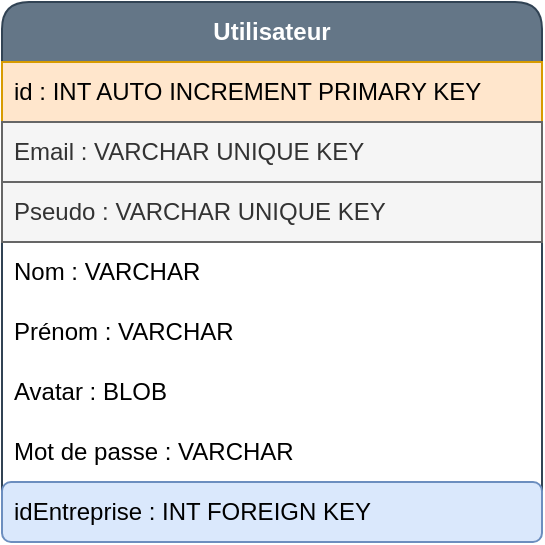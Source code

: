 <mxfile version="20.6.0" type="device"><diagram id="nTVZH3JoqKe6sfaLnDNz" name="Page-1"><mxGraphModel dx="1635" dy="838" grid="1" gridSize="10" guides="1" tooltips="1" connect="1" arrows="1" fold="1" page="1" pageScale="1" pageWidth="827" pageHeight="1169" math="0" shadow="0"><root><mxCell id="0"/><mxCell id="1" parent="0"/><mxCell id="UVJGKz1XuusGtuEBtY7c-1" value="&lt;b&gt;Utilisateur&lt;/b&gt;" style="swimlane;fontStyle=0;childLayout=stackLayout;horizontal=1;startSize=30;horizontalStack=0;resizeParent=1;resizeParentMax=0;resizeLast=0;collapsible=1;marginBottom=0;whiteSpace=wrap;html=1;rounded=1;fillColor=#647687;strokeColor=#314354;fontColor=#ffffff;" vertex="1" parent="1"><mxGeometry x="190" y="270" width="270" height="270" as="geometry"/></mxCell><mxCell id="UVJGKz1XuusGtuEBtY7c-2" value="id : INT AUTO INCREMENT PRIMARY KEY" style="text;strokeColor=#d79b00;fillColor=#ffe6cc;align=left;verticalAlign=middle;spacingLeft=4;spacingRight=4;overflow=hidden;points=[[0,0.5],[1,0.5]];portConstraint=eastwest;rotatable=0;whiteSpace=wrap;html=1;" vertex="1" parent="UVJGKz1XuusGtuEBtY7c-1"><mxGeometry y="30" width="270" height="30" as="geometry"/></mxCell><mxCell id="UVJGKz1XuusGtuEBtY7c-3" value="Email : VARCHAR UNIQUE KEY" style="text;strokeColor=#666666;fillColor=#f5f5f5;align=left;verticalAlign=middle;spacingLeft=4;spacingRight=4;overflow=hidden;points=[[0,0.5],[1,0.5]];portConstraint=eastwest;rotatable=0;whiteSpace=wrap;html=1;fontColor=#333333;" vertex="1" parent="UVJGKz1XuusGtuEBtY7c-1"><mxGeometry y="60" width="270" height="30" as="geometry"/></mxCell><mxCell id="UVJGKz1XuusGtuEBtY7c-4" value="Pseudo : VARCHAR UNIQUE KEY" style="text;strokeColor=#666666;fillColor=#f5f5f5;align=left;verticalAlign=middle;spacingLeft=4;spacingRight=4;overflow=hidden;points=[[0,0.5],[1,0.5]];portConstraint=eastwest;rotatable=0;whiteSpace=wrap;html=1;fontColor=#333333;" vertex="1" parent="UVJGKz1XuusGtuEBtY7c-1"><mxGeometry y="90" width="270" height="30" as="geometry"/></mxCell><mxCell id="UVJGKz1XuusGtuEBtY7c-5" value="Nom : VARCHAR" style="text;strokeColor=none;fillColor=none;align=left;verticalAlign=middle;spacingLeft=4;spacingRight=4;overflow=hidden;points=[[0,0.5],[1,0.5]];portConstraint=eastwest;rotatable=0;whiteSpace=wrap;html=1;" vertex="1" parent="UVJGKz1XuusGtuEBtY7c-1"><mxGeometry y="120" width="270" height="30" as="geometry"/></mxCell><mxCell id="UVJGKz1XuusGtuEBtY7c-6" value="Prénom : VARCHAR" style="text;strokeColor=none;fillColor=none;align=left;verticalAlign=middle;spacingLeft=4;spacingRight=4;overflow=hidden;points=[[0,0.5],[1,0.5]];portConstraint=eastwest;rotatable=0;whiteSpace=wrap;html=1;" vertex="1" parent="UVJGKz1XuusGtuEBtY7c-1"><mxGeometry y="150" width="270" height="30" as="geometry"/></mxCell><mxCell id="UVJGKz1XuusGtuEBtY7c-7" value="Avatar : BLOB" style="text;strokeColor=none;fillColor=none;align=left;verticalAlign=middle;spacingLeft=4;spacingRight=4;overflow=hidden;points=[[0,0.5],[1,0.5]];portConstraint=eastwest;rotatable=0;whiteSpace=wrap;html=1;" vertex="1" parent="UVJGKz1XuusGtuEBtY7c-1"><mxGeometry y="180" width="270" height="30" as="geometry"/></mxCell><mxCell id="UVJGKz1XuusGtuEBtY7c-8" value="Mot de passe : VARCHAR" style="text;strokeColor=none;fillColor=none;align=left;verticalAlign=middle;spacingLeft=4;spacingRight=4;overflow=hidden;points=[[0,0.5],[1,0.5]];portConstraint=eastwest;rotatable=0;whiteSpace=wrap;html=1;" vertex="1" parent="UVJGKz1XuusGtuEBtY7c-1"><mxGeometry y="210" width="270" height="30" as="geometry"/></mxCell><mxCell id="UVJGKz1XuusGtuEBtY7c-9" value="idEntreprise : INT FOREIGN KEY" style="text;strokeColor=#6c8ebf;fillColor=#dae8fc;align=left;verticalAlign=middle;spacingLeft=4;spacingRight=4;overflow=hidden;points=[[0,0.5],[1,0.5]];portConstraint=eastwest;rotatable=0;whiteSpace=wrap;html=1;rounded=1;" vertex="1" parent="UVJGKz1XuusGtuEBtY7c-1"><mxGeometry y="240" width="270" height="30" as="geometry"/></mxCell></root></mxGraphModel></diagram></mxfile>
